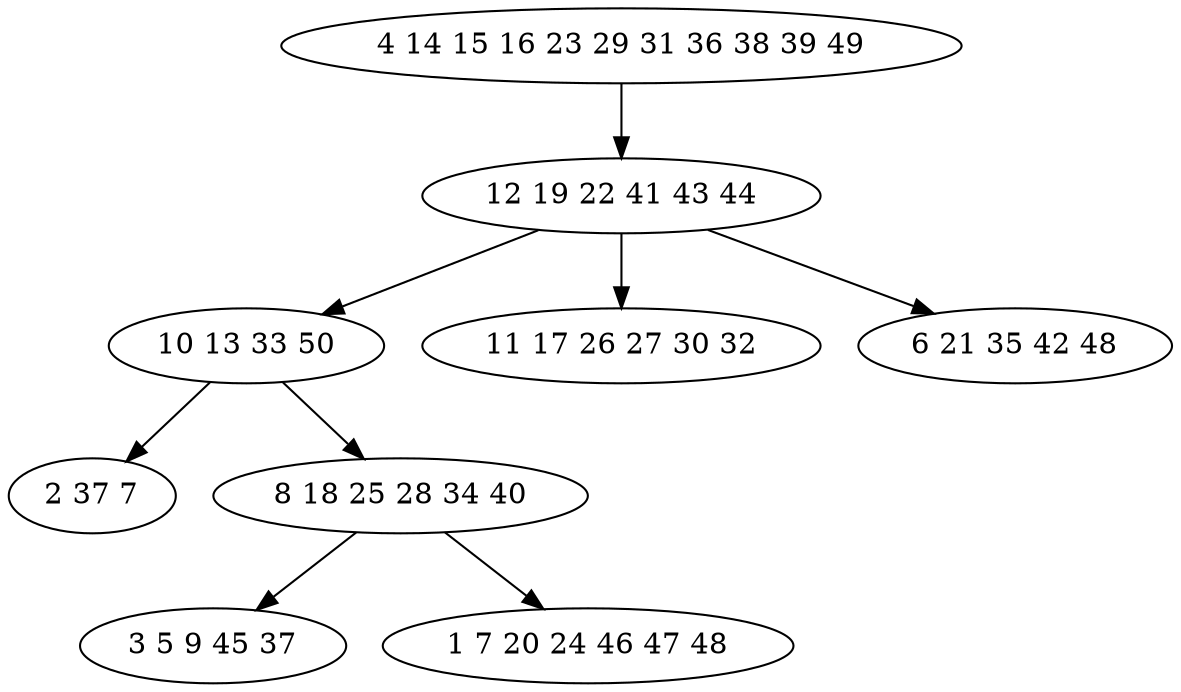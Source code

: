 digraph true_tree {
	"0" -> "1"
	"1" -> "2"
	"1" -> "3"
	"2" -> "4"
	"2" -> "5"
	"5" -> "6"
	"1" -> "7"
	"5" -> "8"
	"0" [label="4 14 15 16 23 29 31 36 38 39 49"];
	"1" [label="12 19 22 41 43 44"];
	"2" [label="10 13 33 50"];
	"3" [label="11 17 26 27 30 32"];
	"4" [label="2 37 7"];
	"5" [label="8 18 25 28 34 40"];
	"6" [label="3 5 9 45 37"];
	"7" [label="6 21 35 42 48"];
	"8" [label="1 7 20 24 46 47 48"];
}
